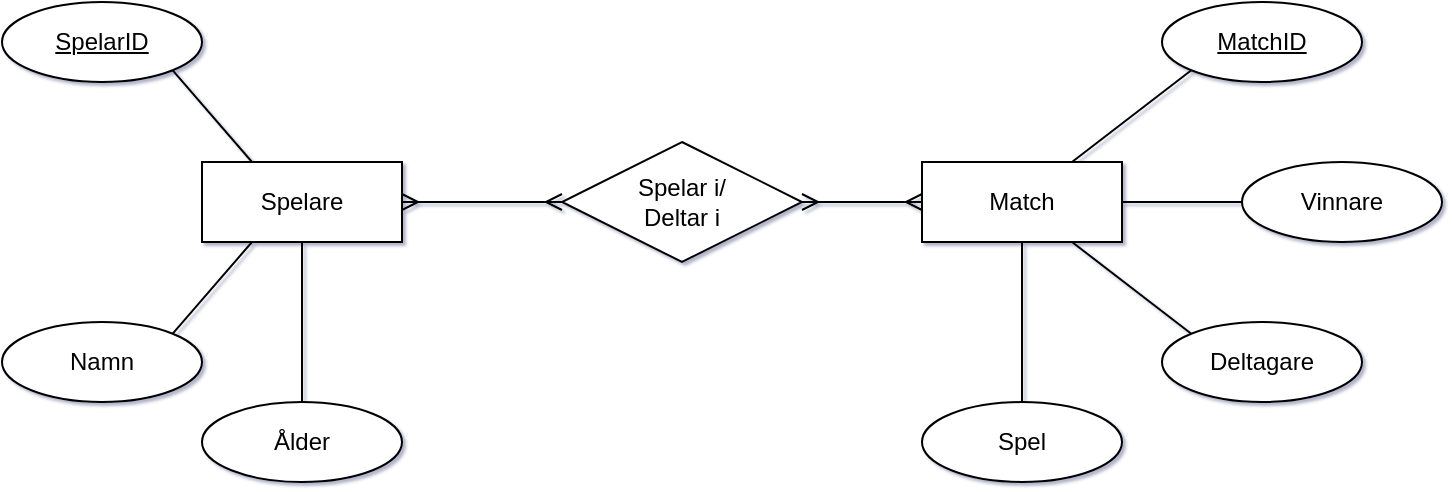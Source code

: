 <mxfile version="21.1.4" type="device">
  <diagram id="R2lEEEUBdFMjLlhIrx00" name="Page-1">
    <mxGraphModel dx="735" dy="786" grid="1" gridSize="10" guides="1" tooltips="1" connect="1" arrows="1" fold="1" page="1" pageScale="1" pageWidth="850" pageHeight="1100" math="0" shadow="1" extFonts="Permanent Marker^https://fonts.googleapis.com/css?family=Permanent+Marker">
      <root>
        <mxCell id="0" />
        <mxCell id="1" parent="0" />
        <mxCell id="lwBsZacpfKdaXmsxu9NS-1" value="Spelare" style="whiteSpace=wrap;html=1;align=center;" vertex="1" parent="1">
          <mxGeometry x="120" y="200" width="100" height="40" as="geometry" />
        </mxCell>
        <mxCell id="lwBsZacpfKdaXmsxu9NS-2" value="Match" style="whiteSpace=wrap;html=1;align=center;" vertex="1" parent="1">
          <mxGeometry x="480" y="200" width="100" height="40" as="geometry" />
        </mxCell>
        <mxCell id="lwBsZacpfKdaXmsxu9NS-3" value="Spelar i/&lt;br&gt;Deltar i" style="shape=rhombus;perimeter=rhombusPerimeter;whiteSpace=wrap;html=1;align=center;" vertex="1" parent="1">
          <mxGeometry x="300" y="190" width="120" height="60" as="geometry" />
        </mxCell>
        <mxCell id="lwBsZacpfKdaXmsxu9NS-8" value="" style="edgeStyle=entityRelationEdgeStyle;fontSize=12;html=1;endArrow=ERmany;startArrow=ERmany;rounded=0;entryX=0;entryY=0.5;entryDx=0;entryDy=0;exitX=1;exitY=0.5;exitDx=0;exitDy=0;" edge="1" parent="1" source="lwBsZacpfKdaXmsxu9NS-1" target="lwBsZacpfKdaXmsxu9NS-3">
          <mxGeometry width="100" height="100" relative="1" as="geometry">
            <mxPoint x="230" y="390" as="sourcePoint" />
            <mxPoint x="330" y="290" as="targetPoint" />
          </mxGeometry>
        </mxCell>
        <mxCell id="lwBsZacpfKdaXmsxu9NS-9" value="" style="edgeStyle=entityRelationEdgeStyle;fontSize=12;html=1;endArrow=ERmany;startArrow=ERmany;rounded=0;entryX=0;entryY=0.5;entryDx=0;entryDy=0;exitX=1;exitY=0.5;exitDx=0;exitDy=0;" edge="1" parent="1" source="lwBsZacpfKdaXmsxu9NS-3" target="lwBsZacpfKdaXmsxu9NS-2">
          <mxGeometry width="100" height="100" relative="1" as="geometry">
            <mxPoint x="410" y="260" as="sourcePoint" />
            <mxPoint x="490" y="260" as="targetPoint" />
          </mxGeometry>
        </mxCell>
        <mxCell id="lwBsZacpfKdaXmsxu9NS-10" value="SpelarID" style="ellipse;whiteSpace=wrap;html=1;align=center;fontStyle=4;" vertex="1" parent="1">
          <mxGeometry x="20" y="120" width="100" height="40" as="geometry" />
        </mxCell>
        <mxCell id="lwBsZacpfKdaXmsxu9NS-11" value="MatchID" style="ellipse;whiteSpace=wrap;html=1;align=center;fontStyle=4;" vertex="1" parent="1">
          <mxGeometry x="600" y="120" width="100" height="40" as="geometry" />
        </mxCell>
        <mxCell id="lwBsZacpfKdaXmsxu9NS-12" value="Namn" style="ellipse;whiteSpace=wrap;html=1;align=center;" vertex="1" parent="1">
          <mxGeometry x="20" y="280" width="100" height="40" as="geometry" />
        </mxCell>
        <mxCell id="lwBsZacpfKdaXmsxu9NS-13" value="Deltagare" style="ellipse;whiteSpace=wrap;html=1;align=center;" vertex="1" parent="1">
          <mxGeometry x="600" y="280" width="100" height="40" as="geometry" />
        </mxCell>
        <mxCell id="lwBsZacpfKdaXmsxu9NS-21" value="Ålder" style="ellipse;whiteSpace=wrap;html=1;align=center;" vertex="1" parent="1">
          <mxGeometry x="120" y="320" width="100" height="40" as="geometry" />
        </mxCell>
        <mxCell id="lwBsZacpfKdaXmsxu9NS-22" value="Spel" style="ellipse;whiteSpace=wrap;html=1;align=center;" vertex="1" parent="1">
          <mxGeometry x="480" y="320" width="100" height="40" as="geometry" />
        </mxCell>
        <mxCell id="lwBsZacpfKdaXmsxu9NS-23" value="" style="endArrow=none;html=1;rounded=0;exitX=1;exitY=1;exitDx=0;exitDy=0;entryX=0.25;entryY=0;entryDx=0;entryDy=0;" edge="1" parent="1" source="lwBsZacpfKdaXmsxu9NS-10" target="lwBsZacpfKdaXmsxu9NS-1">
          <mxGeometry relative="1" as="geometry">
            <mxPoint x="270" y="340" as="sourcePoint" />
            <mxPoint x="430" y="340" as="targetPoint" />
          </mxGeometry>
        </mxCell>
        <mxCell id="lwBsZacpfKdaXmsxu9NS-26" value="" style="endArrow=none;html=1;rounded=0;exitX=1;exitY=0;exitDx=0;exitDy=0;entryX=0.25;entryY=1;entryDx=0;entryDy=0;" edge="1" parent="1" source="lwBsZacpfKdaXmsxu9NS-12" target="lwBsZacpfKdaXmsxu9NS-1">
          <mxGeometry relative="1" as="geometry">
            <mxPoint x="135" y="184" as="sourcePoint" />
            <mxPoint x="175" y="230" as="targetPoint" />
          </mxGeometry>
        </mxCell>
        <mxCell id="lwBsZacpfKdaXmsxu9NS-27" value="" style="endArrow=none;html=1;rounded=0;exitX=0.5;exitY=1;exitDx=0;exitDy=0;entryX=0.5;entryY=0;entryDx=0;entryDy=0;" edge="1" parent="1" source="lwBsZacpfKdaXmsxu9NS-1" target="lwBsZacpfKdaXmsxu9NS-21">
          <mxGeometry relative="1" as="geometry">
            <mxPoint x="145" y="194" as="sourcePoint" />
            <mxPoint x="185" y="240" as="targetPoint" />
          </mxGeometry>
        </mxCell>
        <mxCell id="lwBsZacpfKdaXmsxu9NS-28" value="" style="endArrow=none;html=1;rounded=0;exitX=0.75;exitY=0;exitDx=0;exitDy=0;entryX=0;entryY=1;entryDx=0;entryDy=0;" edge="1" parent="1" source="lwBsZacpfKdaXmsxu9NS-2" target="lwBsZacpfKdaXmsxu9NS-11">
          <mxGeometry relative="1" as="geometry">
            <mxPoint x="155" y="204" as="sourcePoint" />
            <mxPoint x="195" y="250" as="targetPoint" />
          </mxGeometry>
        </mxCell>
        <mxCell id="lwBsZacpfKdaXmsxu9NS-29" value="" style="endArrow=none;html=1;rounded=0;exitX=0.75;exitY=1;exitDx=0;exitDy=0;entryX=0;entryY=0;entryDx=0;entryDy=0;" edge="1" parent="1" source="lwBsZacpfKdaXmsxu9NS-2" target="lwBsZacpfKdaXmsxu9NS-13">
          <mxGeometry relative="1" as="geometry">
            <mxPoint x="165" y="214" as="sourcePoint" />
            <mxPoint x="205" y="260" as="targetPoint" />
          </mxGeometry>
        </mxCell>
        <mxCell id="lwBsZacpfKdaXmsxu9NS-30" value="" style="endArrow=none;html=1;rounded=0;exitX=0.5;exitY=1;exitDx=0;exitDy=0;entryX=0.5;entryY=0;entryDx=0;entryDy=0;" edge="1" parent="1" source="lwBsZacpfKdaXmsxu9NS-2" target="lwBsZacpfKdaXmsxu9NS-22">
          <mxGeometry relative="1" as="geometry">
            <mxPoint x="175" y="224" as="sourcePoint" />
            <mxPoint x="215" y="270" as="targetPoint" />
          </mxGeometry>
        </mxCell>
        <mxCell id="lwBsZacpfKdaXmsxu9NS-31" value="Vinnare" style="ellipse;whiteSpace=wrap;html=1;align=center;" vertex="1" parent="1">
          <mxGeometry x="640" y="200" width="100" height="40" as="geometry" />
        </mxCell>
        <mxCell id="lwBsZacpfKdaXmsxu9NS-32" value="" style="endArrow=none;html=1;rounded=0;exitX=1;exitY=0.5;exitDx=0;exitDy=0;entryX=0;entryY=0.5;entryDx=0;entryDy=0;" edge="1" parent="1" source="lwBsZacpfKdaXmsxu9NS-2" target="lwBsZacpfKdaXmsxu9NS-31">
          <mxGeometry relative="1" as="geometry">
            <mxPoint x="180" y="250" as="sourcePoint" />
            <mxPoint x="180" y="330" as="targetPoint" />
          </mxGeometry>
        </mxCell>
      </root>
    </mxGraphModel>
  </diagram>
</mxfile>
